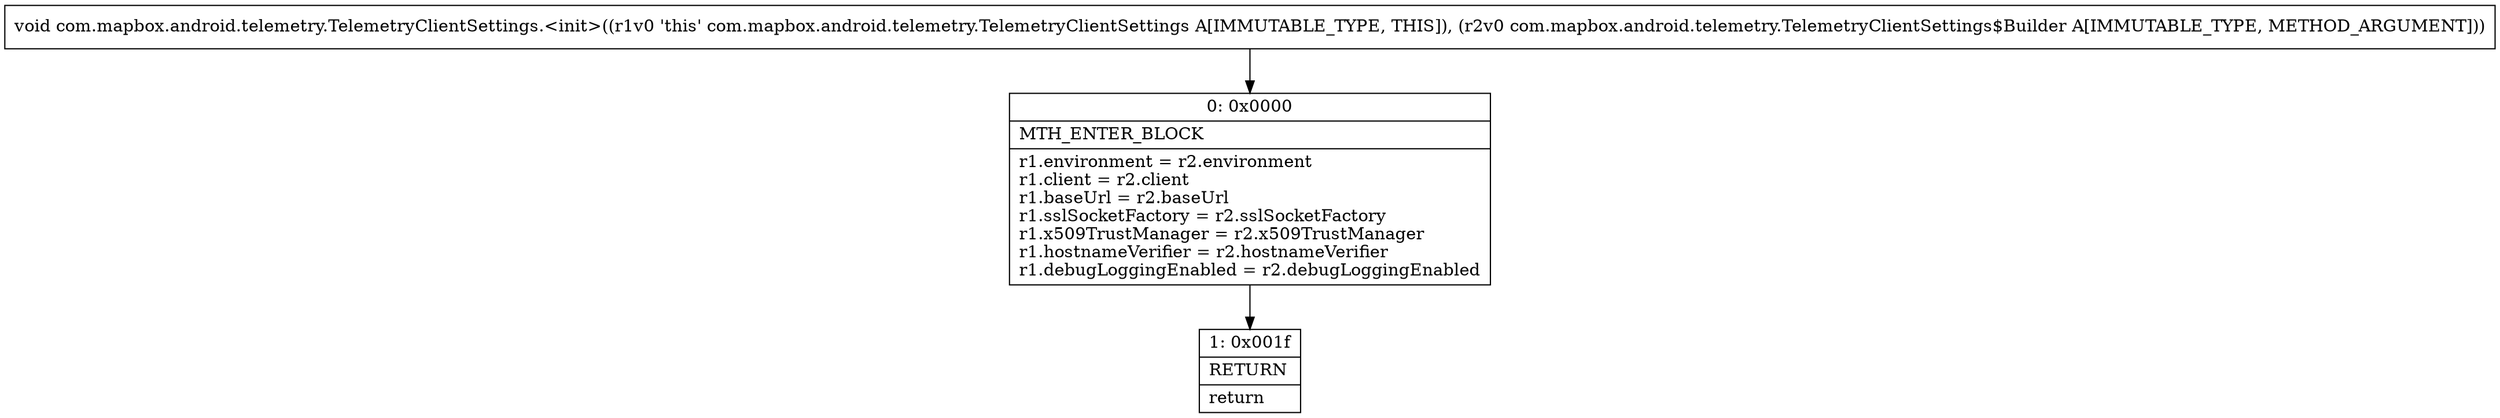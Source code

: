 digraph "CFG forcom.mapbox.android.telemetry.TelemetryClientSettings.\<init\>(Lcom\/mapbox\/android\/telemetry\/TelemetryClientSettings$Builder;)V" {
Node_0 [shape=record,label="{0\:\ 0x0000|MTH_ENTER_BLOCK\l|r1.environment = r2.environment\lr1.client = r2.client\lr1.baseUrl = r2.baseUrl\lr1.sslSocketFactory = r2.sslSocketFactory\lr1.x509TrustManager = r2.x509TrustManager\lr1.hostnameVerifier = r2.hostnameVerifier\lr1.debugLoggingEnabled = r2.debugLoggingEnabled\l}"];
Node_1 [shape=record,label="{1\:\ 0x001f|RETURN\l|return\l}"];
MethodNode[shape=record,label="{void com.mapbox.android.telemetry.TelemetryClientSettings.\<init\>((r1v0 'this' com.mapbox.android.telemetry.TelemetryClientSettings A[IMMUTABLE_TYPE, THIS]), (r2v0 com.mapbox.android.telemetry.TelemetryClientSettings$Builder A[IMMUTABLE_TYPE, METHOD_ARGUMENT])) }"];
MethodNode -> Node_0;
Node_0 -> Node_1;
}

